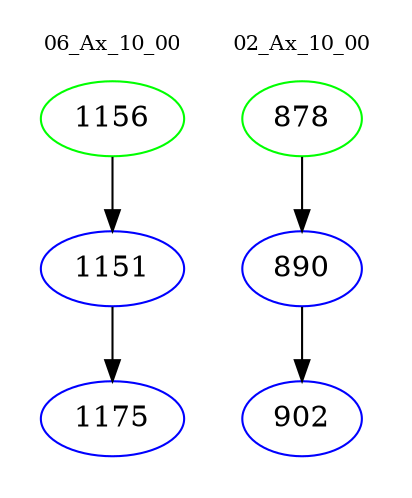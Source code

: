 digraph{
subgraph cluster_0 {
color = white
label = "06_Ax_10_00";
fontsize=10;
T0_1156 [label="1156", color="green"]
T0_1156 -> T0_1151 [color="black"]
T0_1151 [label="1151", color="blue"]
T0_1151 -> T0_1175 [color="black"]
T0_1175 [label="1175", color="blue"]
}
subgraph cluster_1 {
color = white
label = "02_Ax_10_00";
fontsize=10;
T1_878 [label="878", color="green"]
T1_878 -> T1_890 [color="black"]
T1_890 [label="890", color="blue"]
T1_890 -> T1_902 [color="black"]
T1_902 [label="902", color="blue"]
}
}
